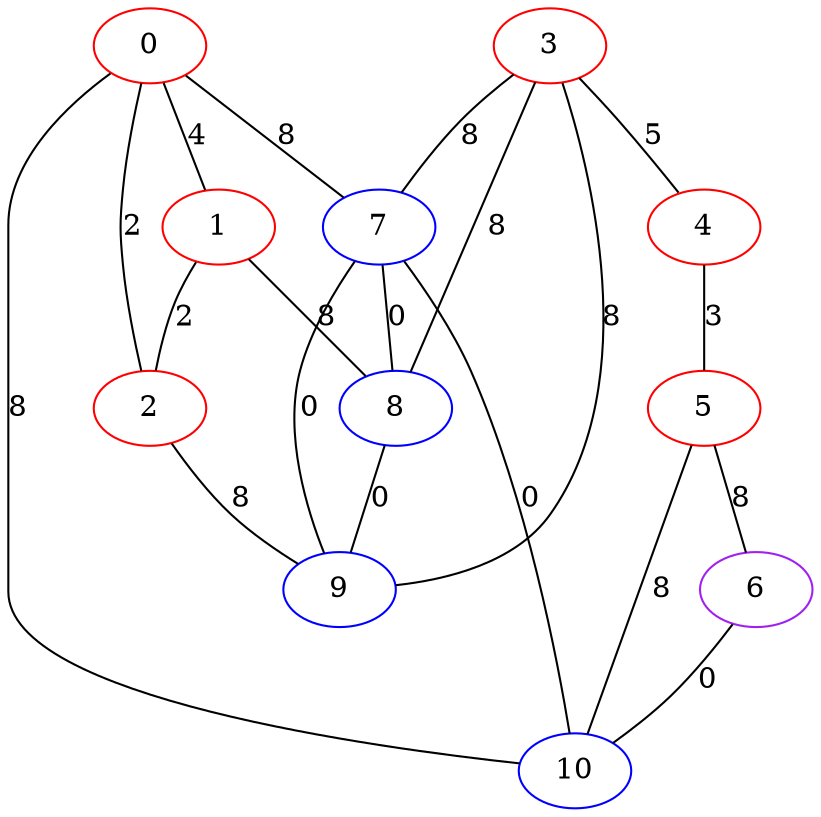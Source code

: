 graph "" {
0 [color=red, weight=1];
1 [color=red, weight=1];
2 [color=red, weight=1];
3 [color=red, weight=1];
4 [color=red, weight=1];
5 [color=red, weight=1];
6 [color=purple, weight=4];
7 [color=blue, weight=3];
8 [color=blue, weight=3];
9 [color=blue, weight=3];
10 [color=blue, weight=3];
0 -- 1  [key=0, label=4];
0 -- 2  [key=0, label=2];
0 -- 10  [key=0, label=8];
0 -- 7  [key=0, label=8];
1 -- 8  [key=0, label=8];
1 -- 2  [key=0, label=2];
2 -- 9  [key=0, label=8];
3 -- 8  [key=0, label=8];
3 -- 9  [key=0, label=8];
3 -- 4  [key=0, label=5];
3 -- 7  [key=0, label=8];
4 -- 5  [key=0, label=3];
5 -- 10  [key=0, label=8];
5 -- 6  [key=0, label=8];
6 -- 10  [key=0, label=0];
7 -- 8  [key=0, label=0];
7 -- 9  [key=0, label=0];
7 -- 10  [key=0, label=0];
8 -- 9  [key=0, label=0];
}
